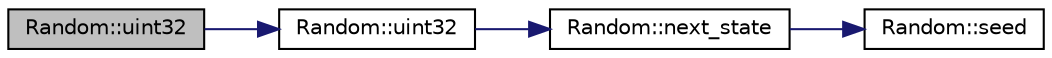 digraph "Random::uint32"
{
 // INTERACTIVE_SVG=YES
  edge [fontname="Helvetica",fontsize="10",labelfontname="Helvetica",labelfontsize="10"];
  node [fontname="Helvetica",fontsize="10",shape=record];
  rankdir="LR";
  Node1 [label="Random::uint32",height=0.2,width=0.4,color="black", fillcolor="grey75", style="filled", fontcolor="black"];
  Node1 -> Node2 [color="midnightblue",fontsize="10",style="solid",fontname="Helvetica"];
  Node2 [label="Random::uint32",height=0.2,width=0.4,color="black", fillcolor="white", style="filled",URL="$d2/de7/class_random.html#a3454fd5279575930016836b6d1b9e2c2"];
  Node2 -> Node3 [color="midnightblue",fontsize="10",style="solid",fontname="Helvetica"];
  Node3 [label="Random::next_state",height=0.2,width=0.4,color="black", fillcolor="white", style="filled",URL="$d2/de7/class_random.html#ac393d6d99346ceabb5a2d1aa5f5310e4"];
  Node3 -> Node4 [color="midnightblue",fontsize="10",style="solid",fontname="Helvetica"];
  Node4 [label="Random::seed",height=0.2,width=0.4,color="black", fillcolor="white", style="filled",URL="$d2/de7/class_random.html#a955e6ddb29a299e1e5d2be5dc2b3d32c"];
}
